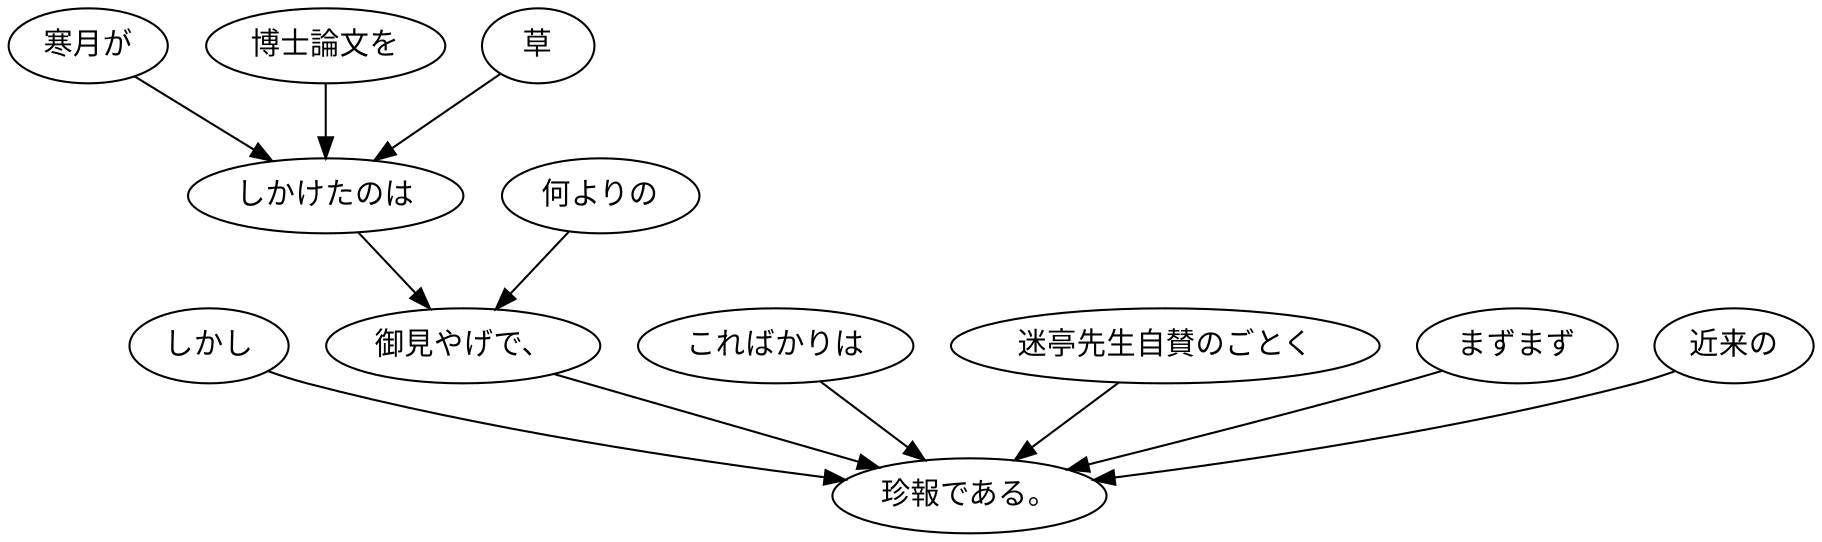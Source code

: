 digraph graph2552 {
	node0 [label="しかし"];
	node1 [label="寒月が"];
	node2 [label="博士論文を"];
	node3 [label="草"];
	node4 [label="しかけたのは"];
	node5 [label="何よりの"];
	node6 [label="御見やげで、"];
	node7 [label="こればかりは"];
	node8 [label="迷亭先生自賛のごとく"];
	node9 [label="まずまず"];
	node10 [label="近来の"];
	node11 [label="珍報である。"];
	node0 -> node11;
	node1 -> node4;
	node2 -> node4;
	node3 -> node4;
	node4 -> node6;
	node5 -> node6;
	node6 -> node11;
	node7 -> node11;
	node8 -> node11;
	node9 -> node11;
	node10 -> node11;
}
